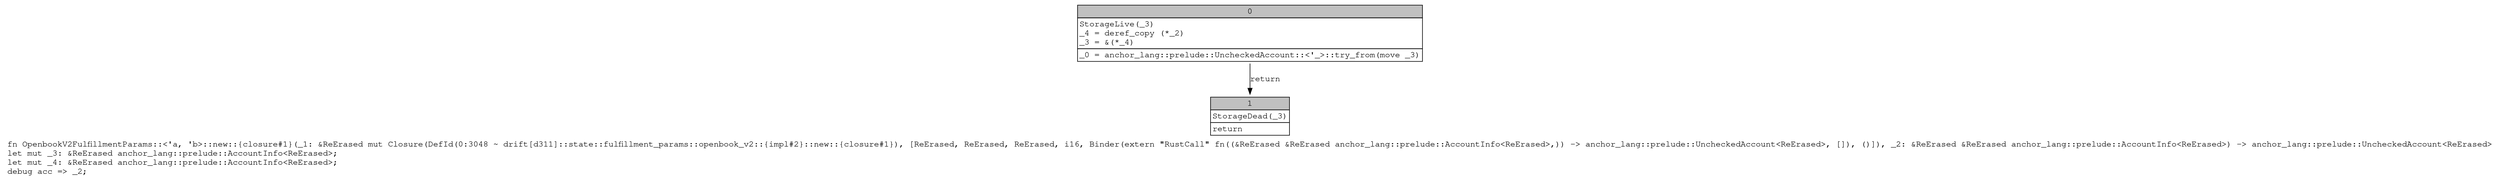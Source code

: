 digraph Mir_0_3048 {
    graph [fontname="Courier, monospace"];
    node [fontname="Courier, monospace"];
    edge [fontname="Courier, monospace"];
    label=<fn OpenbookV2FulfillmentParams::&lt;'a, 'b&gt;::new::{closure#1}(_1: &amp;ReErased mut Closure(DefId(0:3048 ~ drift[d311]::state::fulfillment_params::openbook_v2::{impl#2}::new::{closure#1}), [ReErased, ReErased, ReErased, i16, Binder(extern &quot;RustCall&quot; fn((&amp;ReErased &amp;ReErased anchor_lang::prelude::AccountInfo&lt;ReErased&gt;,)) -&gt; anchor_lang::prelude::UncheckedAccount&lt;ReErased&gt;, []), ()]), _2: &amp;ReErased &amp;ReErased anchor_lang::prelude::AccountInfo&lt;ReErased&gt;) -&gt; anchor_lang::prelude::UncheckedAccount&lt;ReErased&gt;<br align="left"/>let mut _3: &amp;ReErased anchor_lang::prelude::AccountInfo&lt;ReErased&gt;;<br align="left"/>let mut _4: &amp;ReErased anchor_lang::prelude::AccountInfo&lt;ReErased&gt;;<br align="left"/>debug acc =&gt; _2;<br align="left"/>>;
    bb0__0_3048 [shape="none", label=<<table border="0" cellborder="1" cellspacing="0"><tr><td bgcolor="gray" align="center" colspan="1">0</td></tr><tr><td align="left" balign="left">StorageLive(_3)<br/>_4 = deref_copy (*_2)<br/>_3 = &amp;(*_4)<br/></td></tr><tr><td align="left">_0 = anchor_lang::prelude::UncheckedAccount::&lt;'_&gt;::try_from(move _3)</td></tr></table>>];
    bb1__0_3048 [shape="none", label=<<table border="0" cellborder="1" cellspacing="0"><tr><td bgcolor="gray" align="center" colspan="1">1</td></tr><tr><td align="left" balign="left">StorageDead(_3)<br/></td></tr><tr><td align="left">return</td></tr></table>>];
    bb0__0_3048 -> bb1__0_3048 [label="return"];
}
